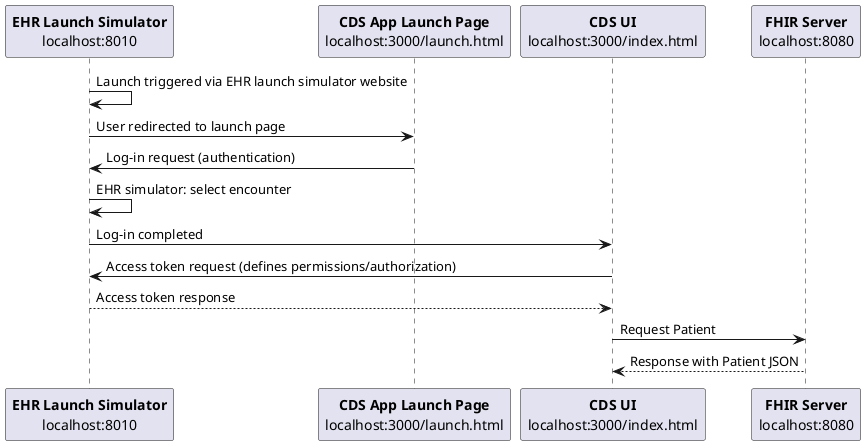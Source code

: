 @startuml
participant "**EHR Launch Simulator**\nlocalhost:8010" as B
participant "**CDS App Launch Page**\nlocalhost:3000/launch.html" as A
participant "**CDS UI**\nlocalhost:3000/index.html" as C
participant "**FHIR Server**\nlocalhost:8080" as D

B -> B: Launch triggered via EHR launch simulator website
B -> A: User redirected to launch page
A -> B: Log-in request (authentication)
B -> B: EHR simulator: select encounter
B -> C: Log-in completed
C -> B: Access token request (defines permissions/authorization)
B --> C: Access token response
C -> D: Request Patient
D --> C: Response with Patient JSON
@enduml
